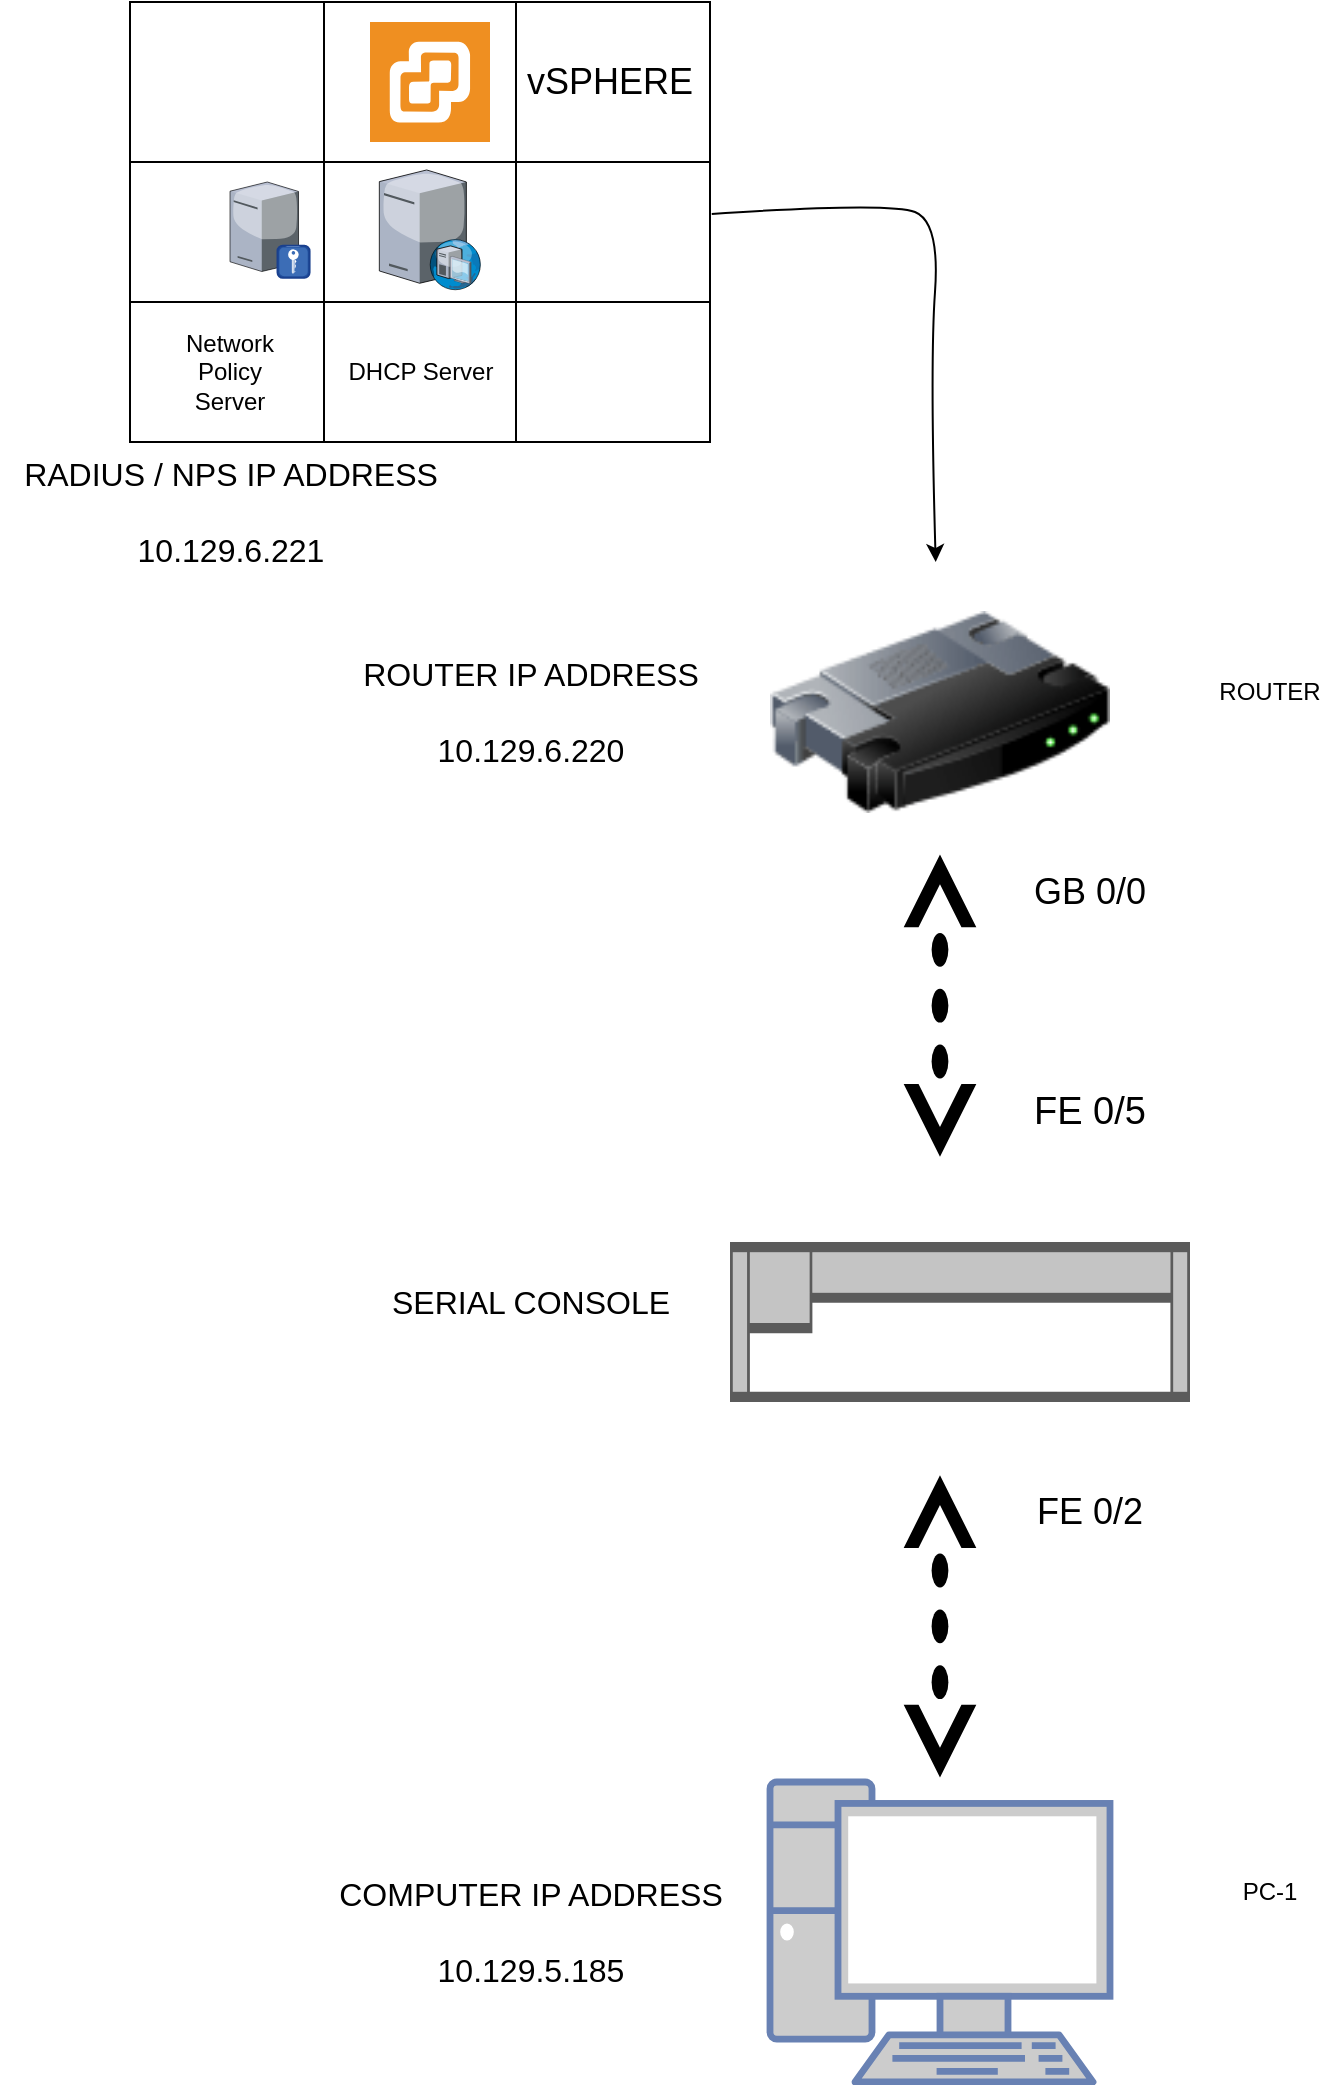 <mxfile version="24.0.5" type="github">
  <diagram name="Page-1" id="Ac1VdFeOWFnkBSCcHMfR">
    <mxGraphModel dx="2037" dy="1380" grid="1" gridSize="10" guides="1" tooltips="1" connect="1" arrows="1" fold="1" page="1" pageScale="1" pageWidth="850" pageHeight="1100" math="0" shadow="0">
      <root>
        <mxCell id="0" />
        <mxCell id="1" parent="0" />
        <mxCell id="U_aHsILoJi3wV-RvtX2z-1" value="" style="image;html=1;image=img/lib/clip_art/networking/Router_128x128.png" parent="1" vertex="1">
          <mxGeometry x="-350" y="290" width="170" height="150" as="geometry" />
        </mxCell>
        <mxCell id="U_aHsILoJi3wV-RvtX2z-2" value="" style="shape=mxgraph.signs.tech.ethernet;html=1;pointerEvents=1;fillColor=#000000;strokeColor=none;verticalLabelPosition=bottom;verticalAlign=top;align=center;rotation=90;" parent="1" vertex="1">
          <mxGeometry x="-340.56" y="804" width="151.12" height="36.32" as="geometry" />
        </mxCell>
        <mxCell id="U_aHsILoJi3wV-RvtX2z-5" value="" style="fontColor=#0066CC;verticalAlign=top;verticalLabelPosition=bottom;labelPosition=center;align=center;html=1;outlineConnect=0;fillColor=#CCCCCC;strokeColor=#6881B3;gradientColor=none;gradientDirection=north;strokeWidth=2;shape=mxgraph.networks.pc;" parent="1" vertex="1">
          <mxGeometry x="-350" y="900" width="170" height="150" as="geometry" />
        </mxCell>
        <mxCell id="U_aHsILoJi3wV-RvtX2z-7" value="" style="shape=mxgraph.signs.tech.ethernet;html=1;pointerEvents=1;fillColor=#000000;strokeColor=none;verticalLabelPosition=bottom;verticalAlign=top;align=center;rotation=90;" parent="1" vertex="1">
          <mxGeometry x="-340.56" y="493.68" width="151.12" height="36.32" as="geometry" />
        </mxCell>
        <mxCell id="U_aHsILoJi3wV-RvtX2z-8" value="&lt;font style=&quot;font-size: 18px;&quot;&gt;FE 0/2&lt;br&gt;&lt;/font&gt;" style="text;html=1;align=center;verticalAlign=middle;whiteSpace=wrap;rounded=0;" parent="1" vertex="1">
          <mxGeometry x="-220.0" y="750" width="60" height="30" as="geometry" />
        </mxCell>
        <mxCell id="U_aHsILoJi3wV-RvtX2z-9" value="&lt;font style=&quot;font-size: 18px;&quot;&gt;GB 0/0&lt;/font&gt;" style="text;html=1;align=center;verticalAlign=middle;whiteSpace=wrap;rounded=0;" parent="1" vertex="1">
          <mxGeometry x="-240" y="420" width="100" height="70" as="geometry" />
        </mxCell>
        <mxCell id="U_aHsILoJi3wV-RvtX2z-10" value="&lt;font style=&quot;font-size: 19px;&quot;&gt;FE 0/5&lt;br&gt;&lt;/font&gt;" style="text;html=1;align=center;verticalAlign=middle;whiteSpace=wrap;rounded=0;" parent="1" vertex="1">
          <mxGeometry x="-220" y="550" width="60" height="30" as="geometry" />
        </mxCell>
        <mxCell id="U_aHsILoJi3wV-RvtX2z-11" value="" style="verticalLabelPosition=bottom;sketch=0;aspect=fixed;html=1;verticalAlign=top;strokeColor=none;align=center;outlineConnect=0;shape=mxgraph.citrix.radius_server;" parent="1" vertex="1">
          <mxGeometry x="-620" y="100" width="39.78" height="47.95" as="geometry" />
        </mxCell>
        <mxCell id="U_aHsILoJi3wV-RvtX2z-12" value="" style="shadow=0;dashed=0;html=1;strokeColor=none;fillColor=#EF8F21;labelPosition=center;verticalLabelPosition=bottom;verticalAlign=top;align=center;outlineConnect=0;shape=mxgraph.veeam.vsphere" parent="1" vertex="1">
          <mxGeometry x="-550" y="20" width="60" height="60" as="geometry" />
        </mxCell>
        <mxCell id="U_aHsILoJi3wV-RvtX2z-13" value="" style="shape=table;startSize=0;container=1;collapsible=0;childLayout=tableLayout;fontSize=16;fillColor=none;" parent="1" vertex="1">
          <mxGeometry x="-670" y="10" width="290" height="220" as="geometry" />
        </mxCell>
        <mxCell id="U_aHsILoJi3wV-RvtX2z-14" value="" style="shape=tableRow;horizontal=0;startSize=0;swimlaneHead=0;swimlaneBody=0;strokeColor=inherit;top=0;left=0;bottom=0;right=0;collapsible=0;dropTarget=0;fillColor=none;points=[[0,0.5],[1,0.5]];portConstraint=eastwest;fontSize=16;" parent="U_aHsILoJi3wV-RvtX2z-13" vertex="1">
          <mxGeometry width="290" height="80" as="geometry" />
        </mxCell>
        <mxCell id="U_aHsILoJi3wV-RvtX2z-15" value="" style="shape=partialRectangle;html=1;whiteSpace=wrap;connectable=0;strokeColor=inherit;overflow=hidden;fillColor=none;top=0;left=0;bottom=0;right=0;pointerEvents=1;fontSize=16;" parent="U_aHsILoJi3wV-RvtX2z-14" vertex="1">
          <mxGeometry width="97" height="80" as="geometry">
            <mxRectangle width="97" height="80" as="alternateBounds" />
          </mxGeometry>
        </mxCell>
        <mxCell id="U_aHsILoJi3wV-RvtX2z-16" value="" style="shape=partialRectangle;html=1;whiteSpace=wrap;connectable=0;strokeColor=inherit;overflow=hidden;fillColor=none;top=0;left=0;bottom=0;right=0;pointerEvents=1;fontSize=16;" parent="U_aHsILoJi3wV-RvtX2z-14" vertex="1">
          <mxGeometry x="97" width="96" height="80" as="geometry">
            <mxRectangle width="96" height="80" as="alternateBounds" />
          </mxGeometry>
        </mxCell>
        <mxCell id="U_aHsILoJi3wV-RvtX2z-17" value="" style="shape=partialRectangle;html=1;whiteSpace=wrap;connectable=0;strokeColor=inherit;overflow=hidden;fillColor=none;top=0;left=0;bottom=0;right=0;pointerEvents=1;fontSize=16;" parent="U_aHsILoJi3wV-RvtX2z-14" vertex="1">
          <mxGeometry x="193" width="97" height="80" as="geometry">
            <mxRectangle width="97" height="80" as="alternateBounds" />
          </mxGeometry>
        </mxCell>
        <mxCell id="U_aHsILoJi3wV-RvtX2z-18" value="" style="shape=tableRow;horizontal=0;startSize=0;swimlaneHead=0;swimlaneBody=0;strokeColor=inherit;top=0;left=0;bottom=0;right=0;collapsible=0;dropTarget=0;fillColor=none;points=[[0,0.5],[1,0.5]];portConstraint=eastwest;fontSize=16;" parent="U_aHsILoJi3wV-RvtX2z-13" vertex="1">
          <mxGeometry y="80" width="290" height="70" as="geometry" />
        </mxCell>
        <mxCell id="U_aHsILoJi3wV-RvtX2z-19" value="" style="shape=partialRectangle;html=1;whiteSpace=wrap;connectable=0;strokeColor=inherit;overflow=hidden;fillColor=none;top=0;left=0;bottom=0;right=0;pointerEvents=1;fontSize=16;" parent="U_aHsILoJi3wV-RvtX2z-18" vertex="1">
          <mxGeometry width="97" height="70" as="geometry">
            <mxRectangle width="97" height="70" as="alternateBounds" />
          </mxGeometry>
        </mxCell>
        <mxCell id="U_aHsILoJi3wV-RvtX2z-20" value="" style="shape=partialRectangle;html=1;whiteSpace=wrap;connectable=0;strokeColor=inherit;overflow=hidden;fillColor=none;top=0;left=0;bottom=0;right=0;pointerEvents=1;fontSize=16;" parent="U_aHsILoJi3wV-RvtX2z-18" vertex="1">
          <mxGeometry x="97" width="96" height="70" as="geometry">
            <mxRectangle width="96" height="70" as="alternateBounds" />
          </mxGeometry>
        </mxCell>
        <mxCell id="U_aHsILoJi3wV-RvtX2z-21" value="" style="shape=partialRectangle;html=1;whiteSpace=wrap;connectable=0;strokeColor=inherit;overflow=hidden;fillColor=none;top=0;left=0;bottom=0;right=0;pointerEvents=1;fontSize=16;" parent="U_aHsILoJi3wV-RvtX2z-18" vertex="1">
          <mxGeometry x="193" width="97" height="70" as="geometry">
            <mxRectangle width="97" height="70" as="alternateBounds" />
          </mxGeometry>
        </mxCell>
        <mxCell id="U_aHsILoJi3wV-RvtX2z-22" value="" style="shape=tableRow;horizontal=0;startSize=0;swimlaneHead=0;swimlaneBody=0;strokeColor=inherit;top=0;left=0;bottom=0;right=0;collapsible=0;dropTarget=0;fillColor=none;points=[[0,0.5],[1,0.5]];portConstraint=eastwest;fontSize=16;" parent="U_aHsILoJi3wV-RvtX2z-13" vertex="1">
          <mxGeometry y="150" width="290" height="70" as="geometry" />
        </mxCell>
        <mxCell id="U_aHsILoJi3wV-RvtX2z-23" value="" style="shape=partialRectangle;html=1;whiteSpace=wrap;connectable=0;strokeColor=inherit;overflow=hidden;fillColor=none;top=0;left=0;bottom=0;right=0;pointerEvents=1;fontSize=16;" parent="U_aHsILoJi3wV-RvtX2z-22" vertex="1">
          <mxGeometry width="97" height="70" as="geometry">
            <mxRectangle width="97" height="70" as="alternateBounds" />
          </mxGeometry>
        </mxCell>
        <mxCell id="U_aHsILoJi3wV-RvtX2z-24" value="" style="shape=partialRectangle;html=1;whiteSpace=wrap;connectable=0;strokeColor=inherit;overflow=hidden;fillColor=none;top=0;left=0;bottom=0;right=0;pointerEvents=1;fontSize=16;" parent="U_aHsILoJi3wV-RvtX2z-22" vertex="1">
          <mxGeometry x="97" width="96" height="70" as="geometry">
            <mxRectangle width="96" height="70" as="alternateBounds" />
          </mxGeometry>
        </mxCell>
        <mxCell id="U_aHsILoJi3wV-RvtX2z-25" value="" style="shape=partialRectangle;html=1;whiteSpace=wrap;connectable=0;strokeColor=inherit;overflow=hidden;fillColor=none;top=0;left=0;bottom=0;right=0;pointerEvents=1;fontSize=16;" parent="U_aHsILoJi3wV-RvtX2z-22" vertex="1">
          <mxGeometry x="193" width="97" height="70" as="geometry">
            <mxRectangle width="97" height="70" as="alternateBounds" />
          </mxGeometry>
        </mxCell>
        <mxCell id="U_aHsILoJi3wV-RvtX2z-26" value="" style="verticalLabelPosition=bottom;sketch=0;aspect=fixed;html=1;verticalAlign=top;strokeColor=none;align=center;outlineConnect=0;shape=mxgraph.citrix.dhcp_server;" parent="1" vertex="1">
          <mxGeometry x="-545.33" y="93.97" width="50.67" height="60" as="geometry" />
        </mxCell>
        <mxCell id="U_aHsILoJi3wV-RvtX2z-27" value="" style="curved=1;endArrow=classic;html=1;rounded=0;exitX=1.003;exitY=0.371;exitDx=0;exitDy=0;exitPerimeter=0;" parent="1" source="U_aHsILoJi3wV-RvtX2z-18" target="U_aHsILoJi3wV-RvtX2z-1" edge="1">
          <mxGeometry width="50" height="50" relative="1" as="geometry">
            <mxPoint x="-360" y="120" as="sourcePoint" />
            <mxPoint x="-300" y="100" as="targetPoint" />
            <Array as="points">
              <mxPoint x="-290" y="110" />
              <mxPoint x="-265" y="120" />
              <mxPoint x="-270" y="190" />
            </Array>
          </mxGeometry>
        </mxCell>
        <mxCell id="U_aHsILoJi3wV-RvtX2z-28" value="&lt;font style=&quot;font-size: 18px;&quot;&gt;vSPHERE&lt;/font&gt;" style="text;html=1;align=center;verticalAlign=middle;whiteSpace=wrap;rounded=0;" parent="1" vertex="1">
          <mxGeometry x="-480" y="40" width="100" height="20" as="geometry" />
        </mxCell>
        <mxCell id="U_aHsILoJi3wV-RvtX2z-29" value="Network Policy Server" style="text;html=1;align=center;verticalAlign=middle;whiteSpace=wrap;rounded=0;" parent="1" vertex="1">
          <mxGeometry x="-650" y="165" width="60" height="60" as="geometry" />
        </mxCell>
        <mxCell id="U_aHsILoJi3wV-RvtX2z-30" value="DHCP Server" style="text;html=1;align=center;verticalAlign=middle;whiteSpace=wrap;rounded=0;" parent="1" vertex="1">
          <mxGeometry x="-566.5" y="190" width="83" height="10" as="geometry" />
        </mxCell>
        <mxCell id="U_aHsILoJi3wV-RvtX2z-31" value="ROUTER" style="text;html=1;align=center;verticalAlign=middle;whiteSpace=wrap;rounded=0;" parent="1" vertex="1">
          <mxGeometry x="-130" y="340" width="60" height="30" as="geometry" />
        </mxCell>
        <mxCell id="U_aHsILoJi3wV-RvtX2z-33" value="&lt;div&gt;PC-1&lt;/div&gt;" style="text;html=1;align=center;verticalAlign=middle;whiteSpace=wrap;rounded=0;" parent="1" vertex="1">
          <mxGeometry x="-130" y="940" width="60" height="30" as="geometry" />
        </mxCell>
        <mxCell id="n0GhnP_xp3Xh2PBAm6MH-2" value="COMPUTER IP ADDRESS&lt;br&gt;&lt;br&gt;&lt;div&gt;10.129.5.185&lt;/div&gt;" style="text;html=1;align=center;verticalAlign=middle;resizable=0;points=[];autosize=1;strokeColor=none;fillColor=none;fontSize=16;" vertex="1" parent="1">
          <mxGeometry x="-580" y="940" width="220" height="70" as="geometry" />
        </mxCell>
        <mxCell id="n0GhnP_xp3Xh2PBAm6MH-3" value="ROUTER IP ADDRESS&lt;br&gt;&lt;br&gt;10.129.6.220" style="text;html=1;align=center;verticalAlign=middle;resizable=0;points=[];autosize=1;strokeColor=none;fillColor=none;fontSize=16;" vertex="1" parent="1">
          <mxGeometry x="-565" y="330" width="190" height="70" as="geometry" />
        </mxCell>
        <mxCell id="n0GhnP_xp3Xh2PBAm6MH-4" value="&lt;div&gt;&lt;span style=&quot;background-color: initial;&quot;&gt;RADIUS / NPS IP ADDRESS&lt;/span&gt;&lt;br&gt;&lt;/div&gt;&lt;br&gt;10.129.6.221" style="text;html=1;align=center;verticalAlign=middle;resizable=0;points=[];autosize=1;strokeColor=none;fillColor=none;fontSize=16;" vertex="1" parent="1">
          <mxGeometry x="-735" y="230" width="230" height="70" as="geometry" />
        </mxCell>
        <mxCell id="n0GhnP_xp3Xh2PBAm6MH-6" value="" style="shape=mxgraph.rack.cisco.cisco_1905_serial_integrated_services_router;html=1;labelPosition=right;align=left;spacingLeft=15;dashed=0;shadow=0;fillColor=#ffffff;" vertex="1" parent="1">
          <mxGeometry x="-370" y="630" width="230" height="80" as="geometry" />
        </mxCell>
        <mxCell id="n0GhnP_xp3Xh2PBAm6MH-7" value="SERIAL CONSOLE" style="text;html=1;align=center;verticalAlign=middle;resizable=0;points=[];autosize=1;strokeColor=none;fillColor=none;fontSize=16;" vertex="1" parent="1">
          <mxGeometry x="-550" y="645" width="160" height="30" as="geometry" />
        </mxCell>
      </root>
    </mxGraphModel>
  </diagram>
</mxfile>
